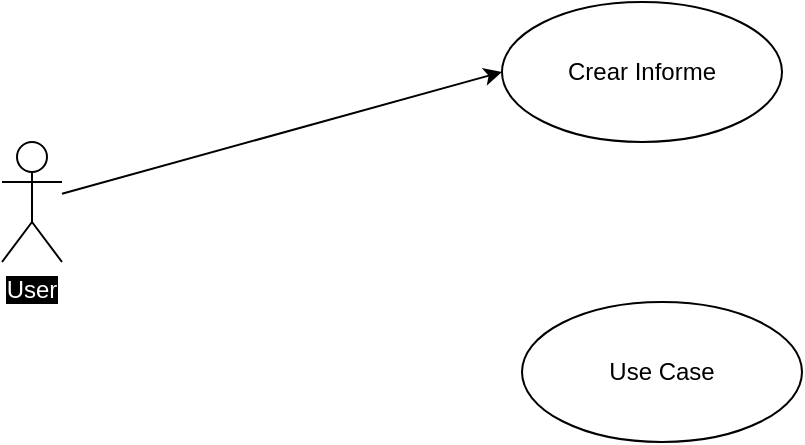 <mxfile version="13.1.3">
    <diagram id="6hGFLwfOUW9BJ-s0fimq" name="Casos de Uso">
        <mxGraphModel dx="652" dy="346" grid="1" gridSize="10" guides="1" tooltips="1" connect="1" arrows="1" fold="1" page="1" pageScale="1" pageWidth="827" pageHeight="1169" math="0" shadow="0">
            <root>
                <object label="" Name="User" id="0">
                    <mxCell/>
                </object>
                <mxCell id="1" parent="0"/>
                <mxCell id="2" value="Crear Informe" style="ellipse;whiteSpace=wrap;html=1;" parent="1" vertex="1">
                    <mxGeometry x="390" y="30" width="140" height="70" as="geometry"/>
                </mxCell>
                <mxCell id="7" style="rounded=0;orthogonalLoop=1;jettySize=auto;html=1;entryX=0;entryY=0.5;entryDx=0;entryDy=0;fontColor=#FFFFFF;" parent="1" source="3" target="2" edge="1">
                    <mxGeometry relative="1" as="geometry"/>
                </mxCell>
                <mxCell id="3" value="User" style="shape=umlActor;verticalLabelPosition=bottom;labelBackgroundColor=#000000;verticalAlign=top;html=1;whiteSpace=wrap;fontColor=#FFFFFF;" parent="1" vertex="1">
                    <mxGeometry x="140" y="100" width="30" height="60" as="geometry"/>
                </mxCell>
                <mxCell id="10" value="Use Case" style="ellipse;whiteSpace=wrap;html=1;" vertex="1" parent="1">
                    <mxGeometry x="400" y="180" width="140" height="70" as="geometry"/>
                </mxCell>
            </root>
        </mxGraphModel>
    </diagram>
</mxfile>